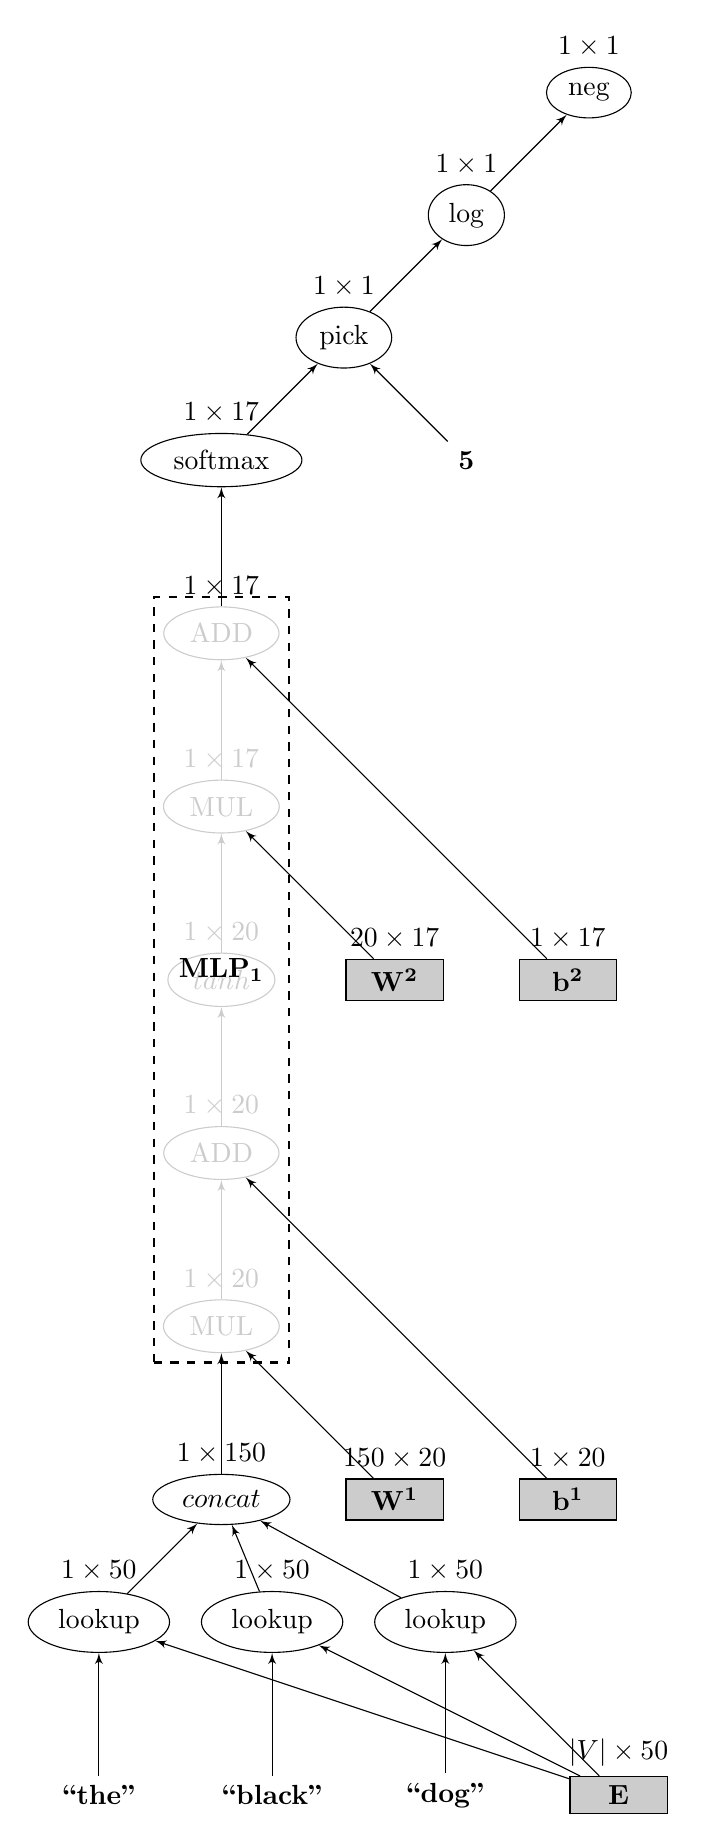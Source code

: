 \begin{tikzpicture}[node distance = 2.2cm, auto]
%\usetikzlibrary{shapes.geometric,backgrounds,
 % positioning-plus,node-families,calc}
 \usetikzlibrary{shapes,snakes,arrows,fit}
\tikzset{
  base/.style={draw},
  func/.style= {base,shape=ellipse},
  param/.style= {base,shape=rectangle,fill=black!20,text width=1cm,align=center},
  input/.style = {dashed,text width=1.5cm,align=center,font=\bf},
grayed/.style = {draw=black!20,color=black!20}
}
 \node (x) [func,label=$1\times 150$]{$concat$};
\node(lookup)[func,below left of=x,label=$1\times50$] {lookup};
\node(lookup1)[func,right of=lookup,label=$1\times50$] {lookup};
\node(lookup2)[func,right of=lookup1,label=$1\times50$] {lookup};
\node(the) [input,below of=lookup] {``the''};
\node(black) [input,right of=the] {``black''};
\node(dog) [input,right of=black] {``dog''};
\node(vocab)[param,label=$|V|\times50$,right of=dog] {$\mathbf{E}$};
 \draw[-latex'] (lookup) -> (x);
 \draw[-latex'] (lookup1) -> (x);
 \draw[-latex'] (lookup2) -> (x);
 \draw[-latex'] (the) -> (lookup);
 \draw[-latex'] (black) -> (lookup1);
 \draw[-latex'] (dog) -> (lookup2);
 \draw[-latex'] (vocab) -> (lookup);
 \draw[-latex'] (vocab) -> (lookup1);
 \draw[-latex'] (vocab) -> (lookup2);


 \node (W1) [param,right of=x,label=$150\times 20$]{$\mathbf{W^1}$};
 \node (mul1) [func,grayed,above of=x,label={\color{black!20}$1\times 20$}] {MUL};
 \node(add1) [func,grayed,above of=mul1,label={\color{black!20}$1\times 20$}] {ADD};
 \node (b1) [param,right of=W1,label=$1\times 20$] {$\mathbf{b^1}$};
 \node(tanh1) [func,grayed,above of=add1,label={\color{black!20}$1\times 20$}] {$tanh$};
 \draw[-latex'] (x) -> (mul1);
 \draw[-latex'] (W1) -> (mul1);
\draw[-latex',grayed] (mul1) -> (add1);
 \draw[-latex'] (b1) -> (add1);
 \draw[-latex',grayed] (add1) -> (tanh1);
 \node (W2) [param,right of =tanh1,label=$20\times 17$] {$\mathbf{W^2}$};
 \node (b2) [param,right of =W2,label=$1\times 17$] {$\mathbf{b^2}$};
 \node (mul2) [func,grayed,above of=tanh1,label={\color{black!20}$1\times 17$}] {MUL};
 \node(add2) [func,grayed,above of=mul2,label=$1\times 17$] {ADD};
 \draw[-latex'] (W2) -> (mul2) ;
 \draw[-latex',grayed] (mul2) -> (add2);
 \draw[-latex'] (b2) -> (add2);
 \draw[-latex',grayed] (tanh1) -> (mul2);
\node(softmax) [func,above of=add2,label=$1\times 17$] {softmax};
\node(pick) [func,above right of=softmax,label=$1\times1$] {pick};
\node(five) [input,below right of=pick] {5};
\node(log) [func,above right of=pick,label=$1\times1$] {log};
\node(neg) [func,above right of=log,label=$1\times1$] {neg};
 \draw[-latex'] (add2) -> (softmax);
 \draw[-latex'] (softmax) -> (pick);
 \draw[-latex'] (five) -> (pick);
 \draw[-latex'] (pick) -> (log);
 \draw[-latex'] (log) -> (neg);
\node[draw,dashed,thick=5,fit=(mul1) (add2)] {$\mathbf{MLP_1}$};
 \end{tikzpicture}
